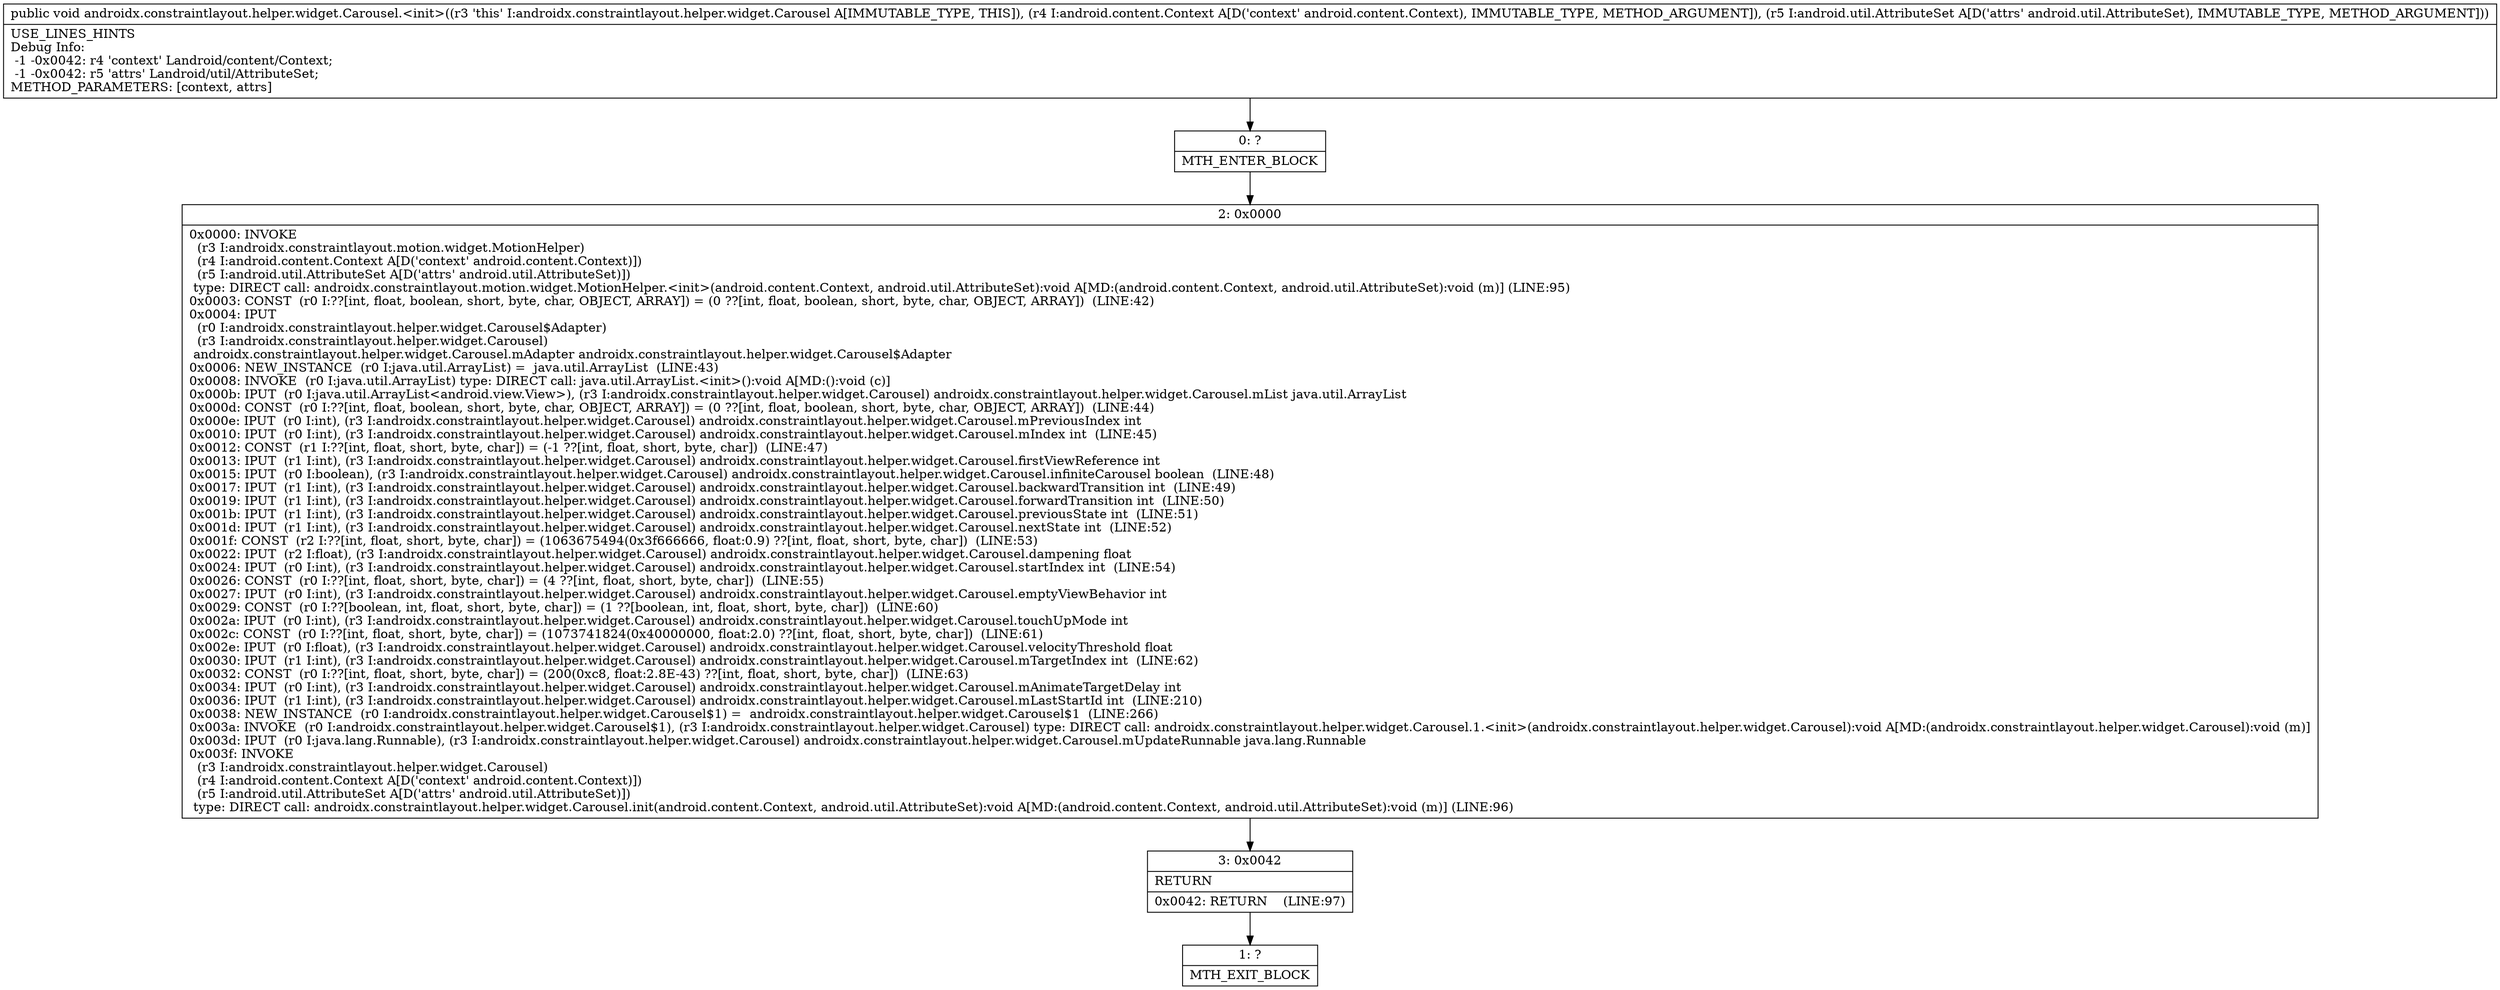 digraph "CFG forandroidx.constraintlayout.helper.widget.Carousel.\<init\>(Landroid\/content\/Context;Landroid\/util\/AttributeSet;)V" {
Node_0 [shape=record,label="{0\:\ ?|MTH_ENTER_BLOCK\l}"];
Node_2 [shape=record,label="{2\:\ 0x0000|0x0000: INVOKE  \l  (r3 I:androidx.constraintlayout.motion.widget.MotionHelper)\l  (r4 I:android.content.Context A[D('context' android.content.Context)])\l  (r5 I:android.util.AttributeSet A[D('attrs' android.util.AttributeSet)])\l type: DIRECT call: androidx.constraintlayout.motion.widget.MotionHelper.\<init\>(android.content.Context, android.util.AttributeSet):void A[MD:(android.content.Context, android.util.AttributeSet):void (m)] (LINE:95)\l0x0003: CONST  (r0 I:??[int, float, boolean, short, byte, char, OBJECT, ARRAY]) = (0 ??[int, float, boolean, short, byte, char, OBJECT, ARRAY])  (LINE:42)\l0x0004: IPUT  \l  (r0 I:androidx.constraintlayout.helper.widget.Carousel$Adapter)\l  (r3 I:androidx.constraintlayout.helper.widget.Carousel)\l androidx.constraintlayout.helper.widget.Carousel.mAdapter androidx.constraintlayout.helper.widget.Carousel$Adapter \l0x0006: NEW_INSTANCE  (r0 I:java.util.ArrayList) =  java.util.ArrayList  (LINE:43)\l0x0008: INVOKE  (r0 I:java.util.ArrayList) type: DIRECT call: java.util.ArrayList.\<init\>():void A[MD:():void (c)]\l0x000b: IPUT  (r0 I:java.util.ArrayList\<android.view.View\>), (r3 I:androidx.constraintlayout.helper.widget.Carousel) androidx.constraintlayout.helper.widget.Carousel.mList java.util.ArrayList \l0x000d: CONST  (r0 I:??[int, float, boolean, short, byte, char, OBJECT, ARRAY]) = (0 ??[int, float, boolean, short, byte, char, OBJECT, ARRAY])  (LINE:44)\l0x000e: IPUT  (r0 I:int), (r3 I:androidx.constraintlayout.helper.widget.Carousel) androidx.constraintlayout.helper.widget.Carousel.mPreviousIndex int \l0x0010: IPUT  (r0 I:int), (r3 I:androidx.constraintlayout.helper.widget.Carousel) androidx.constraintlayout.helper.widget.Carousel.mIndex int  (LINE:45)\l0x0012: CONST  (r1 I:??[int, float, short, byte, char]) = (\-1 ??[int, float, short, byte, char])  (LINE:47)\l0x0013: IPUT  (r1 I:int), (r3 I:androidx.constraintlayout.helper.widget.Carousel) androidx.constraintlayout.helper.widget.Carousel.firstViewReference int \l0x0015: IPUT  (r0 I:boolean), (r3 I:androidx.constraintlayout.helper.widget.Carousel) androidx.constraintlayout.helper.widget.Carousel.infiniteCarousel boolean  (LINE:48)\l0x0017: IPUT  (r1 I:int), (r3 I:androidx.constraintlayout.helper.widget.Carousel) androidx.constraintlayout.helper.widget.Carousel.backwardTransition int  (LINE:49)\l0x0019: IPUT  (r1 I:int), (r3 I:androidx.constraintlayout.helper.widget.Carousel) androidx.constraintlayout.helper.widget.Carousel.forwardTransition int  (LINE:50)\l0x001b: IPUT  (r1 I:int), (r3 I:androidx.constraintlayout.helper.widget.Carousel) androidx.constraintlayout.helper.widget.Carousel.previousState int  (LINE:51)\l0x001d: IPUT  (r1 I:int), (r3 I:androidx.constraintlayout.helper.widget.Carousel) androidx.constraintlayout.helper.widget.Carousel.nextState int  (LINE:52)\l0x001f: CONST  (r2 I:??[int, float, short, byte, char]) = (1063675494(0x3f666666, float:0.9) ??[int, float, short, byte, char])  (LINE:53)\l0x0022: IPUT  (r2 I:float), (r3 I:androidx.constraintlayout.helper.widget.Carousel) androidx.constraintlayout.helper.widget.Carousel.dampening float \l0x0024: IPUT  (r0 I:int), (r3 I:androidx.constraintlayout.helper.widget.Carousel) androidx.constraintlayout.helper.widget.Carousel.startIndex int  (LINE:54)\l0x0026: CONST  (r0 I:??[int, float, short, byte, char]) = (4 ??[int, float, short, byte, char])  (LINE:55)\l0x0027: IPUT  (r0 I:int), (r3 I:androidx.constraintlayout.helper.widget.Carousel) androidx.constraintlayout.helper.widget.Carousel.emptyViewBehavior int \l0x0029: CONST  (r0 I:??[boolean, int, float, short, byte, char]) = (1 ??[boolean, int, float, short, byte, char])  (LINE:60)\l0x002a: IPUT  (r0 I:int), (r3 I:androidx.constraintlayout.helper.widget.Carousel) androidx.constraintlayout.helper.widget.Carousel.touchUpMode int \l0x002c: CONST  (r0 I:??[int, float, short, byte, char]) = (1073741824(0x40000000, float:2.0) ??[int, float, short, byte, char])  (LINE:61)\l0x002e: IPUT  (r0 I:float), (r3 I:androidx.constraintlayout.helper.widget.Carousel) androidx.constraintlayout.helper.widget.Carousel.velocityThreshold float \l0x0030: IPUT  (r1 I:int), (r3 I:androidx.constraintlayout.helper.widget.Carousel) androidx.constraintlayout.helper.widget.Carousel.mTargetIndex int  (LINE:62)\l0x0032: CONST  (r0 I:??[int, float, short, byte, char]) = (200(0xc8, float:2.8E\-43) ??[int, float, short, byte, char])  (LINE:63)\l0x0034: IPUT  (r0 I:int), (r3 I:androidx.constraintlayout.helper.widget.Carousel) androidx.constraintlayout.helper.widget.Carousel.mAnimateTargetDelay int \l0x0036: IPUT  (r1 I:int), (r3 I:androidx.constraintlayout.helper.widget.Carousel) androidx.constraintlayout.helper.widget.Carousel.mLastStartId int  (LINE:210)\l0x0038: NEW_INSTANCE  (r0 I:androidx.constraintlayout.helper.widget.Carousel$1) =  androidx.constraintlayout.helper.widget.Carousel$1  (LINE:266)\l0x003a: INVOKE  (r0 I:androidx.constraintlayout.helper.widget.Carousel$1), (r3 I:androidx.constraintlayout.helper.widget.Carousel) type: DIRECT call: androidx.constraintlayout.helper.widget.Carousel.1.\<init\>(androidx.constraintlayout.helper.widget.Carousel):void A[MD:(androidx.constraintlayout.helper.widget.Carousel):void (m)]\l0x003d: IPUT  (r0 I:java.lang.Runnable), (r3 I:androidx.constraintlayout.helper.widget.Carousel) androidx.constraintlayout.helper.widget.Carousel.mUpdateRunnable java.lang.Runnable \l0x003f: INVOKE  \l  (r3 I:androidx.constraintlayout.helper.widget.Carousel)\l  (r4 I:android.content.Context A[D('context' android.content.Context)])\l  (r5 I:android.util.AttributeSet A[D('attrs' android.util.AttributeSet)])\l type: DIRECT call: androidx.constraintlayout.helper.widget.Carousel.init(android.content.Context, android.util.AttributeSet):void A[MD:(android.content.Context, android.util.AttributeSet):void (m)] (LINE:96)\l}"];
Node_3 [shape=record,label="{3\:\ 0x0042|RETURN\l|0x0042: RETURN    (LINE:97)\l}"];
Node_1 [shape=record,label="{1\:\ ?|MTH_EXIT_BLOCK\l}"];
MethodNode[shape=record,label="{public void androidx.constraintlayout.helper.widget.Carousel.\<init\>((r3 'this' I:androidx.constraintlayout.helper.widget.Carousel A[IMMUTABLE_TYPE, THIS]), (r4 I:android.content.Context A[D('context' android.content.Context), IMMUTABLE_TYPE, METHOD_ARGUMENT]), (r5 I:android.util.AttributeSet A[D('attrs' android.util.AttributeSet), IMMUTABLE_TYPE, METHOD_ARGUMENT]))  | USE_LINES_HINTS\lDebug Info:\l  \-1 \-0x0042: r4 'context' Landroid\/content\/Context;\l  \-1 \-0x0042: r5 'attrs' Landroid\/util\/AttributeSet;\lMETHOD_PARAMETERS: [context, attrs]\l}"];
MethodNode -> Node_0;Node_0 -> Node_2;
Node_2 -> Node_3;
Node_3 -> Node_1;
}

